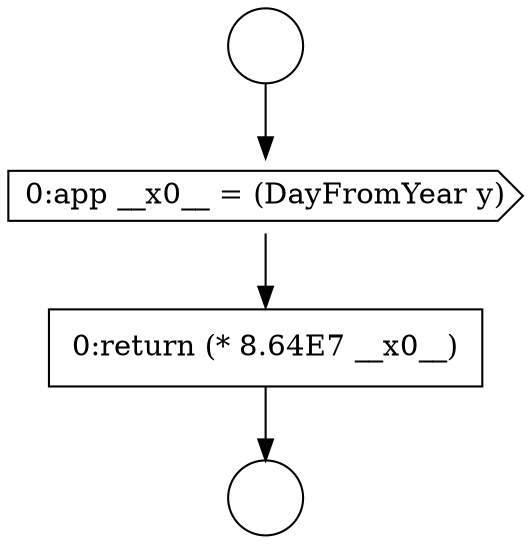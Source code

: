 digraph {
  node21545 [shape=circle label=" " color="black" fillcolor="white" style=filled]
  node21547 [shape=cds, label=<<font color="black">0:app __x0__ = (DayFromYear y)</font>> color="black" fillcolor="white" style=filled]
  node21548 [shape=none, margin=0, label=<<font color="black">
    <table border="0" cellborder="1" cellspacing="0" cellpadding="10">
      <tr><td align="left">0:return (* 8.64E7 __x0__)</td></tr>
    </table>
  </font>> color="black" fillcolor="white" style=filled]
  node21546 [shape=circle label=" " color="black" fillcolor="white" style=filled]
  node21545 -> node21547 [ color="black"]
  node21547 -> node21548 [ color="black"]
  node21548 -> node21546 [ color="black"]
}
